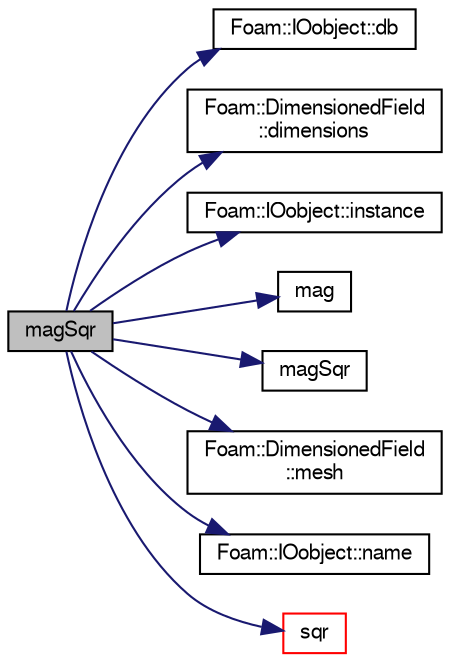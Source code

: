 digraph "magSqr"
{
  bgcolor="transparent";
  edge [fontname="FreeSans",fontsize="10",labelfontname="FreeSans",labelfontsize="10"];
  node [fontname="FreeSans",fontsize="10",shape=record];
  rankdir="LR";
  Node68369 [label="magSqr",height=0.2,width=0.4,color="black", fillcolor="grey75", style="filled", fontcolor="black"];
  Node68369 -> Node68370 [color="midnightblue",fontsize="10",style="solid",fontname="FreeSans"];
  Node68370 [label="Foam::IOobject::db",height=0.2,width=0.4,color="black",URL="$a26142.html#a65cc75d9f80b1df5c3184fb2274a97f1",tooltip="Return the local objectRegistry. "];
  Node68369 -> Node68371 [color="midnightblue",fontsize="10",style="solid",fontname="FreeSans"];
  Node68371 [label="Foam::DimensionedField\l::dimensions",height=0.2,width=0.4,color="black",URL="$a26390.html#a66989c1e0666e0d0c93a2056ce75599e",tooltip="Return dimensions. "];
  Node68369 -> Node68372 [color="midnightblue",fontsize="10",style="solid",fontname="FreeSans"];
  Node68372 [label="Foam::IOobject::instance",height=0.2,width=0.4,color="black",URL="$a26142.html#acac6de003b420b848571b5064e50ed89"];
  Node68369 -> Node68373 [color="midnightblue",fontsize="10",style="solid",fontname="FreeSans"];
  Node68373 [label="mag",height=0.2,width=0.4,color="black",URL="$a21124.html#a929da2a3fdcf3dacbbe0487d3a330dae"];
  Node68369 -> Node68374 [color="midnightblue",fontsize="10",style="solid",fontname="FreeSans"];
  Node68374 [label="magSqr",height=0.2,width=0.4,color="black",URL="$a21124.html#ae6fff2c6981e6d9618aa5038e69def6e"];
  Node68369 -> Node68375 [color="midnightblue",fontsize="10",style="solid",fontname="FreeSans"];
  Node68375 [label="Foam::DimensionedField\l::mesh",height=0.2,width=0.4,color="black",URL="$a26390.html#a8f1110830348a1448a14ab5e3cf47e3b",tooltip="Return mesh. "];
  Node68369 -> Node68376 [color="midnightblue",fontsize="10",style="solid",fontname="FreeSans"];
  Node68376 [label="Foam::IOobject::name",height=0.2,width=0.4,color="black",URL="$a26142.html#acc80e00a8ac919288fb55bd14cc88bf6",tooltip="Return name. "];
  Node68369 -> Node68377 [color="midnightblue",fontsize="10",style="solid",fontname="FreeSans"];
  Node68377 [label="sqr",height=0.2,width=0.4,color="red",URL="$a21124.html#a277dc11c581d53826ab5090b08f3b17b"];
}

